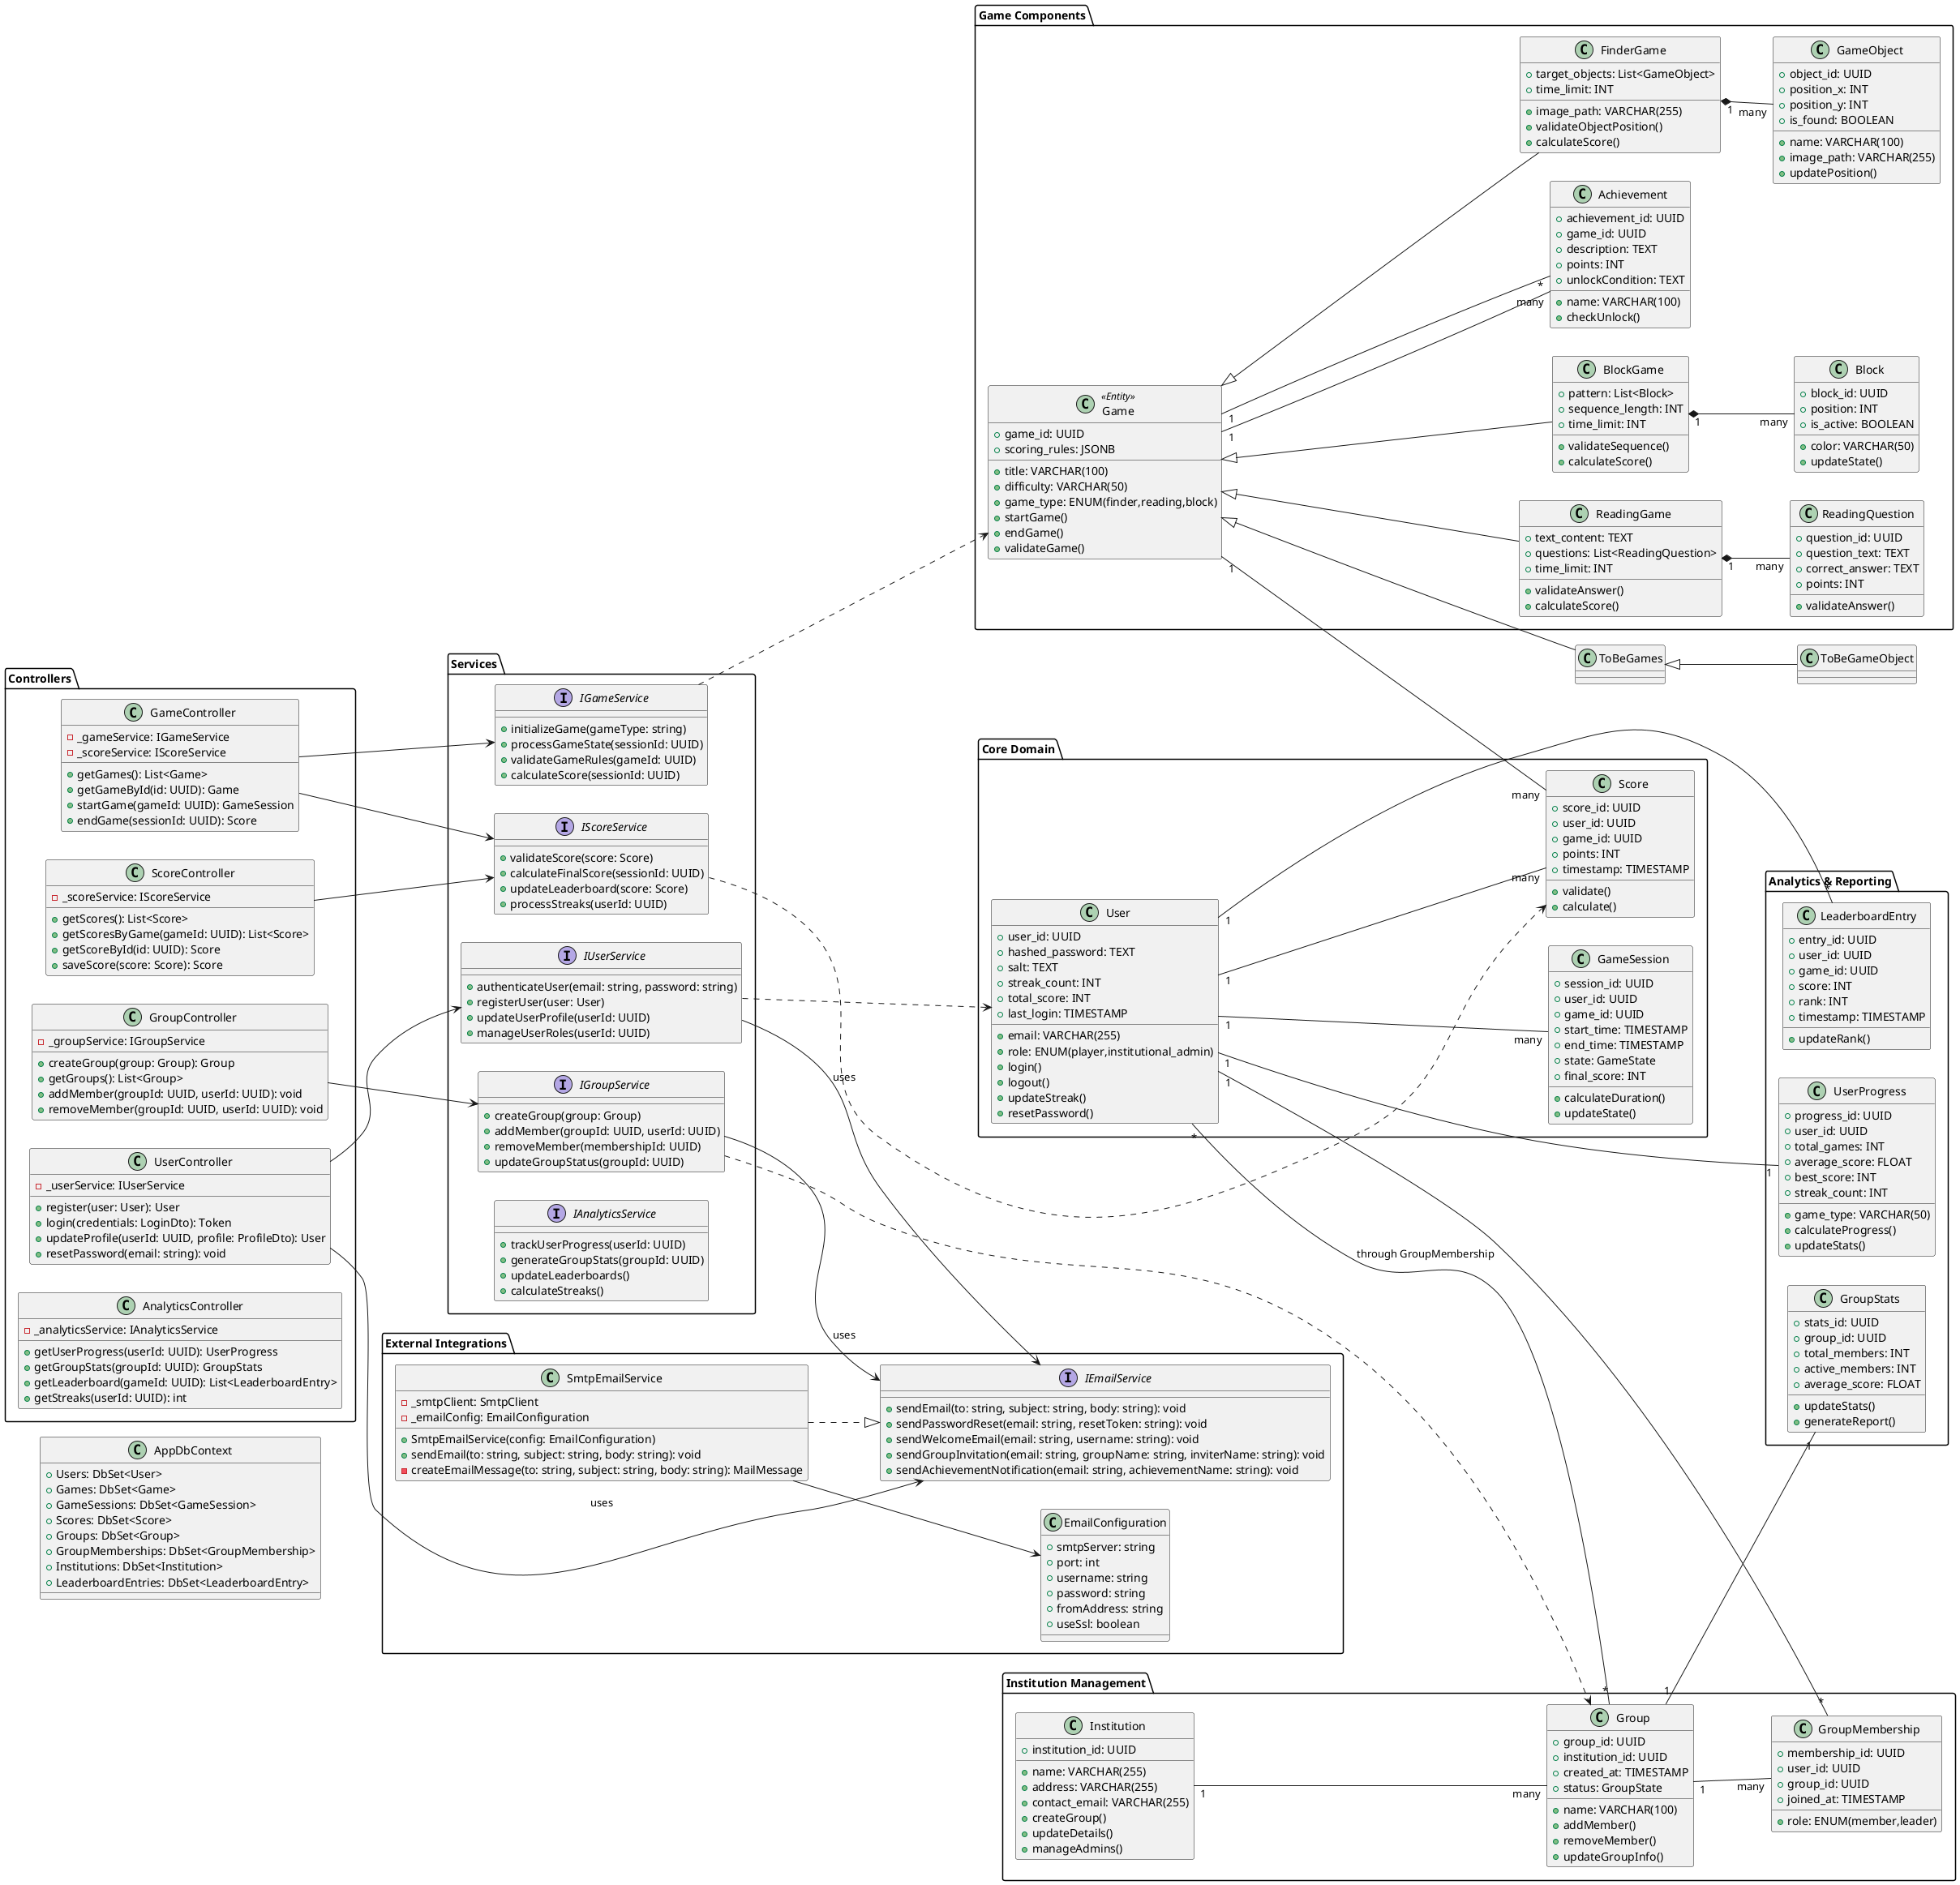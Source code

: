 @startuml
' =============================================
' Class Diagram for Educational Game Platform
' =============================================
' This diagram represents the core structure of the educational game platform,
' including game components, user management, institution management,
' analytics, and service interfaces.
'
' Key Components:
' - Game Components: Core game types and their associated entities
' - Core Domain: Essential user and game session management
' - Institution Management: Organization and group management
' - Analytics & Reporting: Progress tracking and statistics
' - Services: Interface definitions for business logic
' - Controllers: API endpoints and request handling
' - External Integrations: Email service and configurations
'
' Relationships:
' - Inheritance: Game types inherit from base Game class
' - Composition: Games contain various game-specific objects
' - Associations: User-Game relationships through sessions and scores
' - Dependencies: Service interfaces and their implementations
' =============================================

' Style settings
left to right direction
' Existing Components
package "Game Components" {
    class Game <<Entity>> {
        +game_id: UUID
        +title: VARCHAR(100)
        +scoring_rules: JSONB
        +difficulty: VARCHAR(50)
        +game_type: ENUM(finder,reading,block)
        +startGame()
        +endGame()
        +validateGame()
    }

    class FinderGame {
        +image_path: VARCHAR(255)
        +target_objects: List<GameObject>
        +time_limit: INT
        +validateObjectPosition()
        +calculateScore()
    }

    class ReadingGame {
        +text_content: TEXT
        +questions: List<ReadingQuestion>
        +time_limit: INT
        +validateAnswer()
        +calculateScore()
    }

    class BlockGame {
        +pattern: List<Block>
        +sequence_length: INT
        +time_limit: INT
        +validateSequence()
        +calculateScore()
    }

    class GameObject {
        +object_id: UUID
        +name: VARCHAR(100)
        +image_path: VARCHAR(255)
        +position_x: INT
        +position_y: INT
        +is_found: BOOLEAN
        +updatePosition()
    }

    class ReadingQuestion {
        +question_id: UUID
        +question_text: TEXT
        +correct_answer: TEXT
        +points: INT
        +validateAnswer()
    }

    class Block {
        +block_id: UUID
        +color: VARCHAR(50)
        +position: INT
        +is_active: BOOLEAN
        +updateState()
    }

    class Achievement {
        +achievement_id: UUID
        +game_id: UUID
        +name: VARCHAR(100)
        +description: TEXT
        +points: INT
        +unlockCondition: TEXT
        +checkUnlock()
    }
}

package "Core Domain" {
    class User {
        +user_id: UUID
        +email: VARCHAR(255)
        +hashed_password: TEXT
        +salt: TEXT
        +streak_count: INT
        +total_score: INT
        +last_login: TIMESTAMP
        +role: ENUM(player,institutional_admin)
        +login()
        +logout()
        +updateStreak()
        +resetPassword()
    }

    class Score {
        +score_id: UUID
        +user_id: UUID
        +game_id: UUID
        +points: INT
        +timestamp: TIMESTAMP
        +validate()
        +calculate()
    }

    class GameSession {
        +session_id: UUID
        +user_id: UUID
        +game_id: UUID
        +start_time: TIMESTAMP
        +end_time: TIMESTAMP
        +state: GameState
        +final_score: INT
        +calculateDuration()
        +updateState()
    }
}


' Planned/Future Components
package "Institution Management" {
    class Institution {
        +institution_id: UUID
        +name: VARCHAR(255)
        +address: VARCHAR(255)
        +contact_email: VARCHAR(255)
        +createGroup()
        +updateDetails()
        +manageAdmins()
    }

    class Group {
        +group_id: UUID
        +name: VARCHAR(100)
        +institution_id: UUID
        +created_at: TIMESTAMP
        +status: GroupState
        +addMember()
        +removeMember()
        +updateGroupInfo()
    }

    class GroupMembership {
        +membership_id: UUID
        +user_id: UUID
        +group_id: UUID
        +joined_at: TIMESTAMP
        +role: ENUM(member,leader)
    }

}

package "Analytics & Reporting" {
    class UserProgress {
        +progress_id: UUID
        +user_id: UUID
        +game_type: VARCHAR(50)
        +total_games: INT
        +average_score: FLOAT
        +best_score: INT
        +streak_count: INT
        +calculateProgress()
        +updateStats()
    }

    class GroupStats {
        +stats_id: UUID
        +group_id: UUID
        +total_members: INT
        +active_members: INT
        +average_score: FLOAT
        +updateStats()
        +generateReport()
    }

    class LeaderboardEntry {
        +entry_id: UUID
        +user_id: UUID
        +game_id: UUID
        +score: INT
        +rank: INT
        +timestamp: TIMESTAMP
        +updateRank()
    }
}

package "Services" {
    interface IGameService {
        +initializeGame(gameType: string)
        +processGameState(sessionId: UUID)
        +validateGameRules(gameId: UUID)
        +calculateScore(sessionId: UUID)
    }

    interface IScoreService {
        +validateScore(score: Score)
        +calculateFinalScore(sessionId: UUID)
        +updateLeaderboard(score: Score)
        +processStreaks(userId: UUID)
    }

    interface IUserService {
        +authenticateUser(email: string, password: string)
        +registerUser(user: User)
        +updateUserProfile(userId: UUID)
        +manageUserRoles(userId: UUID)
    }

    interface IGroupService {
        +createGroup(group: Group)
        +addMember(groupId: UUID, userId: UUID)
        +removeMember(membershipId: UUID)
        +updateGroupStatus(groupId: UUID)
    }

    interface IAnalyticsService {
        +trackUserProgress(userId: UUID)
        +generateGroupStats(groupId: UUID)
        +updateLeaderboards()
        +calculateStreaks()
    }
}

package "Controllers" {
    class GameController {
        -_gameService: IGameService
        -_scoreService: IScoreService
        +getGames(): List<Game>
        +getGameById(id: UUID): Game
        +startGame(gameId: UUID): GameSession
        +endGame(sessionId: UUID): Score
    }

    

    class ScoreController {
        -_scoreService: IScoreService
        +getScores(): List<Score>
        +getScoresByGame(gameId: UUID): List<Score>
        +getScoreById(id: UUID): Score
        +saveScore(score: Score): Score
    }

    class UserController {
        -_userService: IUserService
        +register(user: User): User
        +login(credentials: LoginDto): Token
        +updateProfile(userId: UUID, profile: ProfileDto): User
        +resetPassword(email: string): void
    }

    class GroupController {
        -_groupService: IGroupService
        +createGroup(group: Group): Group
        +getGroups(): List<Group>
        +addMember(groupId: UUID, userId: UUID): void
        +removeMember(groupId: UUID, userId: UUID): void
    }

    class AnalyticsController {
        -_analyticsService: IAnalyticsService
        +getUserProgress(userId: UUID): UserProgress
        +getGroupStats(groupId: UUID): GroupStats
        +getLeaderboard(gameId: UUID): List<LeaderboardEntry>
        +getStreaks(userId: UUID): int
    }

}


' Database Context
class AppDbContext {
    +Users: DbSet<User>
    +Games: DbSet<Game>
    +GameSessions: DbSet<GameSession>
    +Scores: DbSet<Score>
    +Groups: DbSet<Group>
    +GroupMemberships: DbSet<GroupMembership>
    +Institutions: DbSet<Institution>
    +LeaderboardEntries: DbSet<LeaderboardEntry>
    
}

' Relationships
Game <|-- FinderGame
Game <|-- ReadingGame
Game <|-- BlockGame
Game <|-- ToBeGames
ToBeGames <|-- ToBeGameObject
FinderGame "1" *-- "many" GameObject
ReadingGame "1" *-- "many" ReadingQuestion
BlockGame "1" *-- "many" Block
User "1" -- "many" Score
User "1" -- "many" GameSession
User "*" -- "*" Group : through GroupMembership
Game "1" -- "many" Score
Game "1" -- "many" Achievement
Institution "1" -- "many" Group
Group "1" -- "many" GroupMembership
User "1" -- "*" GroupMembership
Group "1" -- "1" GroupStats
User "1" -- "1" UserProgress
User "1" -- "*" LeaderboardEntry

' Service Dependencies
IGameService ..> Game
IScoreService ..> Score
IUserService ..> User
IGroupService ..> Group

' Achievement Dependencies
Achievement "*" -- "1" Game

' Controller Dependencies
GameController --> IGameService
GameController --> IScoreService
ScoreController --> IScoreService
UserController --> IUserService
GroupController --> IGroupService

' External Integrations
package "External Integrations" {
    interface IEmailService {
        +sendEmail(to: string, subject: string, body: string): void
        +sendPasswordReset(email: string, resetToken: string): void
        +sendWelcomeEmail(email: string, username: string): void
        +sendGroupInvitation(email: string, groupName: string, inviterName: string): void
        +sendAchievementNotification(email: string, achievementName: string): void
    }

    class SmtpEmailService {
        -_smtpClient: SmtpClient
        -_emailConfig: EmailConfiguration
        +SmtpEmailService(config: EmailConfiguration)
        +sendEmail(to: string, subject: string, body: string): void
        -createEmailMessage(to: string, subject: string, body: string): MailMessage
    }

    class EmailConfiguration {
        +smtpServer: string
        +port: int
        +username: string
        +password: string
        +fromAddress: string
        +useSsl: boolean
    }
}


' Add relationships for email service
SmtpEmailService ..|> IEmailService
SmtpEmailService --> EmailConfiguration
IUserService --> IEmailService : uses
IGroupService --> IEmailService : uses
UserController --> IEmailService : uses
@enduml